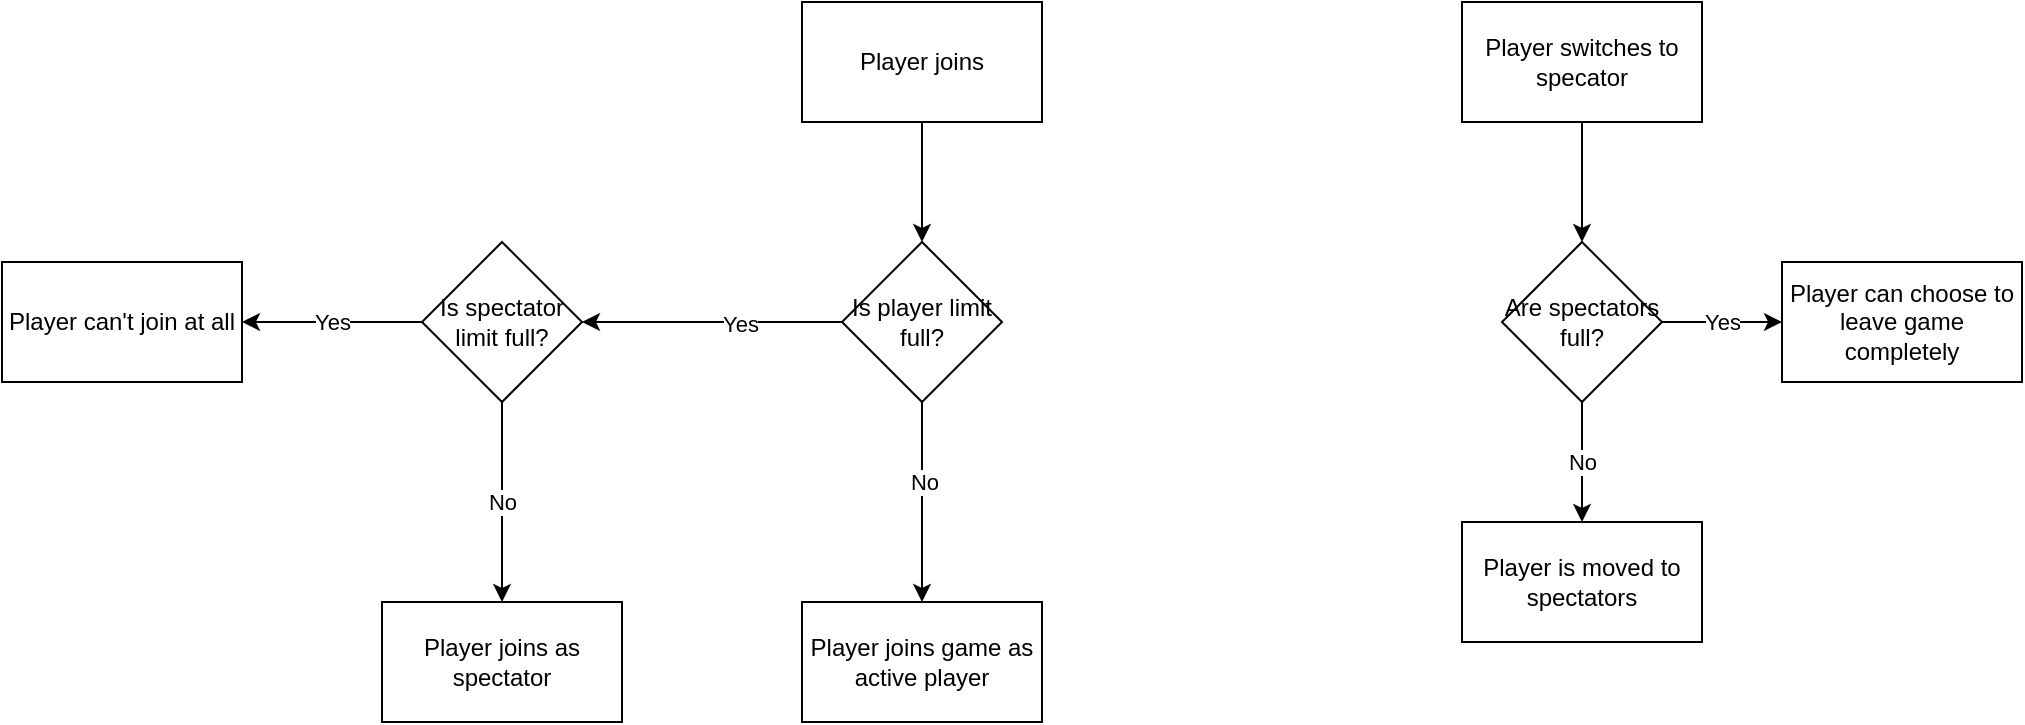 <mxfile version="14.4.2" type="github"><diagram id="wif9jX2Z0KPijwD7vvL0" name="Page-1"><mxGraphModel dx="2272" dy="923" grid="1" gridSize="10" guides="1" tooltips="1" connect="1" arrows="1" fold="1" page="1" pageScale="1" pageWidth="850" pageHeight="1100" math="0" shadow="0"><root><mxCell id="0"/><mxCell id="1" parent="0"/><mxCell id="2wjL63HPvO2TpJWBqd1C-3" style="edgeStyle=orthogonalEdgeStyle;rounded=0;orthogonalLoop=1;jettySize=auto;html=1;entryX=0.5;entryY=0;entryDx=0;entryDy=0;" edge="1" parent="1" source="2wjL63HPvO2TpJWBqd1C-1" target="2wjL63HPvO2TpJWBqd1C-2"><mxGeometry relative="1" as="geometry"/></mxCell><mxCell id="2wjL63HPvO2TpJWBqd1C-1" value="Player joins" style="rounded=0;whiteSpace=wrap;html=1;" vertex="1" parent="1"><mxGeometry x="270" y="250" width="120" height="60" as="geometry"/></mxCell><mxCell id="2wjL63HPvO2TpJWBqd1C-5" style="edgeStyle=orthogonalEdgeStyle;rounded=0;orthogonalLoop=1;jettySize=auto;html=1;" edge="1" parent="1" source="2wjL63HPvO2TpJWBqd1C-2" target="2wjL63HPvO2TpJWBqd1C-4"><mxGeometry relative="1" as="geometry"/></mxCell><mxCell id="2wjL63HPvO2TpJWBqd1C-6" value="No" style="edgeLabel;html=1;align=center;verticalAlign=middle;resizable=0;points=[];" vertex="1" connectable="0" parent="2wjL63HPvO2TpJWBqd1C-5"><mxGeometry x="-0.2" y="1" relative="1" as="geometry"><mxPoint as="offset"/></mxGeometry></mxCell><mxCell id="2wjL63HPvO2TpJWBqd1C-8" style="edgeStyle=orthogonalEdgeStyle;rounded=0;orthogonalLoop=1;jettySize=auto;html=1;" edge="1" parent="1" source="2wjL63HPvO2TpJWBqd1C-2" target="2wjL63HPvO2TpJWBqd1C-13"><mxGeometry relative="1" as="geometry"><mxPoint x="180" y="410" as="targetPoint"/></mxGeometry></mxCell><mxCell id="2wjL63HPvO2TpJWBqd1C-9" value="Yes" style="edgeLabel;html=1;align=center;verticalAlign=middle;resizable=0;points=[];" vertex="1" connectable="0" parent="2wjL63HPvO2TpJWBqd1C-8"><mxGeometry x="-0.218" y="1" relative="1" as="geometry"><mxPoint as="offset"/></mxGeometry></mxCell><mxCell id="2wjL63HPvO2TpJWBqd1C-2" value="Is player limit full?" style="rhombus;whiteSpace=wrap;html=1;" vertex="1" parent="1"><mxGeometry x="290" y="370" width="80" height="80" as="geometry"/></mxCell><mxCell id="2wjL63HPvO2TpJWBqd1C-4" value="Player joins game as active player" style="rounded=0;whiteSpace=wrap;html=1;" vertex="1" parent="1"><mxGeometry x="270" y="550" width="120" height="60" as="geometry"/></mxCell><mxCell id="2wjL63HPvO2TpJWBqd1C-16" value="No" style="edgeStyle=orthogonalEdgeStyle;rounded=0;orthogonalLoop=1;jettySize=auto;html=1;" edge="1" parent="1" source="2wjL63HPvO2TpJWBqd1C-13" target="2wjL63HPvO2TpJWBqd1C-15"><mxGeometry relative="1" as="geometry"/></mxCell><mxCell id="2wjL63HPvO2TpJWBqd1C-18" value="Yes" style="edgeStyle=orthogonalEdgeStyle;rounded=0;orthogonalLoop=1;jettySize=auto;html=1;entryX=1;entryY=0.5;entryDx=0;entryDy=0;" edge="1" parent="1" source="2wjL63HPvO2TpJWBqd1C-13" target="2wjL63HPvO2TpJWBqd1C-17"><mxGeometry relative="1" as="geometry"/></mxCell><mxCell id="2wjL63HPvO2TpJWBqd1C-13" value="Is spectator limit full?" style="rhombus;whiteSpace=wrap;html=1;" vertex="1" parent="1"><mxGeometry x="80" y="370" width="80" height="80" as="geometry"/></mxCell><mxCell id="2wjL63HPvO2TpJWBqd1C-15" value="Player joins as spectator" style="rounded=0;whiteSpace=wrap;html=1;" vertex="1" parent="1"><mxGeometry x="60" y="550" width="120" height="60" as="geometry"/></mxCell><mxCell id="2wjL63HPvO2TpJWBqd1C-17" value="Player can't join at all" style="rounded=0;whiteSpace=wrap;html=1;" vertex="1" parent="1"><mxGeometry x="-130" y="380" width="120" height="60" as="geometry"/></mxCell><mxCell id="2wjL63HPvO2TpJWBqd1C-31" style="edgeStyle=orthogonalEdgeStyle;rounded=0;orthogonalLoop=1;jettySize=auto;html=1;entryX=0.5;entryY=0;entryDx=0;entryDy=0;" edge="1" parent="1" source="2wjL63HPvO2TpJWBqd1C-28" target="2wjL63HPvO2TpJWBqd1C-39"><mxGeometry relative="1" as="geometry"><mxPoint x="660" y="360" as="targetPoint"/></mxGeometry></mxCell><mxCell id="2wjL63HPvO2TpJWBqd1C-28" value="Player switches to specator" style="rounded=0;whiteSpace=wrap;html=1;" vertex="1" parent="1"><mxGeometry x="600" y="250" width="120" height="60" as="geometry"/></mxCell><mxCell id="2wjL63HPvO2TpJWBqd1C-47" value="Yes" style="edgeStyle=orthogonalEdgeStyle;rounded=0;orthogonalLoop=1;jettySize=auto;html=1;exitX=1;exitY=0.5;exitDx=0;exitDy=0;entryX=0;entryY=0.5;entryDx=0;entryDy=0;" edge="1" parent="1" source="2wjL63HPvO2TpJWBqd1C-39" target="2wjL63HPvO2TpJWBqd1C-45"><mxGeometry relative="1" as="geometry"/></mxCell><mxCell id="2wjL63HPvO2TpJWBqd1C-48" value="No" style="edgeStyle=orthogonalEdgeStyle;rounded=0;orthogonalLoop=1;jettySize=auto;html=1;entryX=0.5;entryY=0;entryDx=0;entryDy=0;" edge="1" parent="1" source="2wjL63HPvO2TpJWBqd1C-39" target="2wjL63HPvO2TpJWBqd1C-46"><mxGeometry relative="1" as="geometry"/></mxCell><mxCell id="2wjL63HPvO2TpJWBqd1C-39" value="Are spectators full?" style="rhombus;whiteSpace=wrap;html=1;" vertex="1" parent="1"><mxGeometry x="620" y="370" width="80" height="80" as="geometry"/></mxCell><mxCell id="2wjL63HPvO2TpJWBqd1C-45" value="Player can choose to leave game completely" style="rounded=0;whiteSpace=wrap;html=1;" vertex="1" parent="1"><mxGeometry x="760" y="380" width="120" height="60" as="geometry"/></mxCell><mxCell id="2wjL63HPvO2TpJWBqd1C-46" value="Player is moved to spectators" style="rounded=0;whiteSpace=wrap;html=1;" vertex="1" parent="1"><mxGeometry x="600" y="510" width="120" height="60" as="geometry"/></mxCell></root></mxGraphModel></diagram></mxfile>